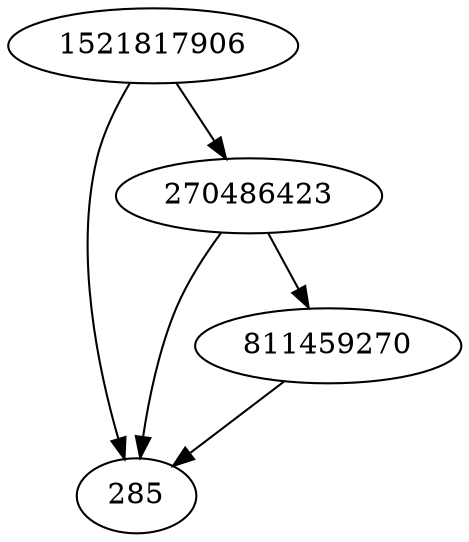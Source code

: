 strict digraph  {
1521817906;
285;
811459270;
270486423;
1521817906 -> 285;
1521817906 -> 270486423;
811459270 -> 285;
270486423 -> 285;
270486423 -> 811459270;
}
